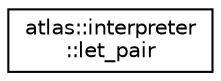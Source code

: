 digraph "Graphical Class Hierarchy"
{
  edge [fontname="Helvetica",fontsize="10",labelfontname="Helvetica",labelfontsize="10"];
  node [fontname="Helvetica",fontsize="10",shape=record];
  rankdir="LR";
  Node1 [label="atlas::interpreter\l::let_pair",height=0.2,width=0.4,color="black", fillcolor="white", style="filled",URL="$structatlas_1_1interpreter_1_1let__pair.html"];
}
